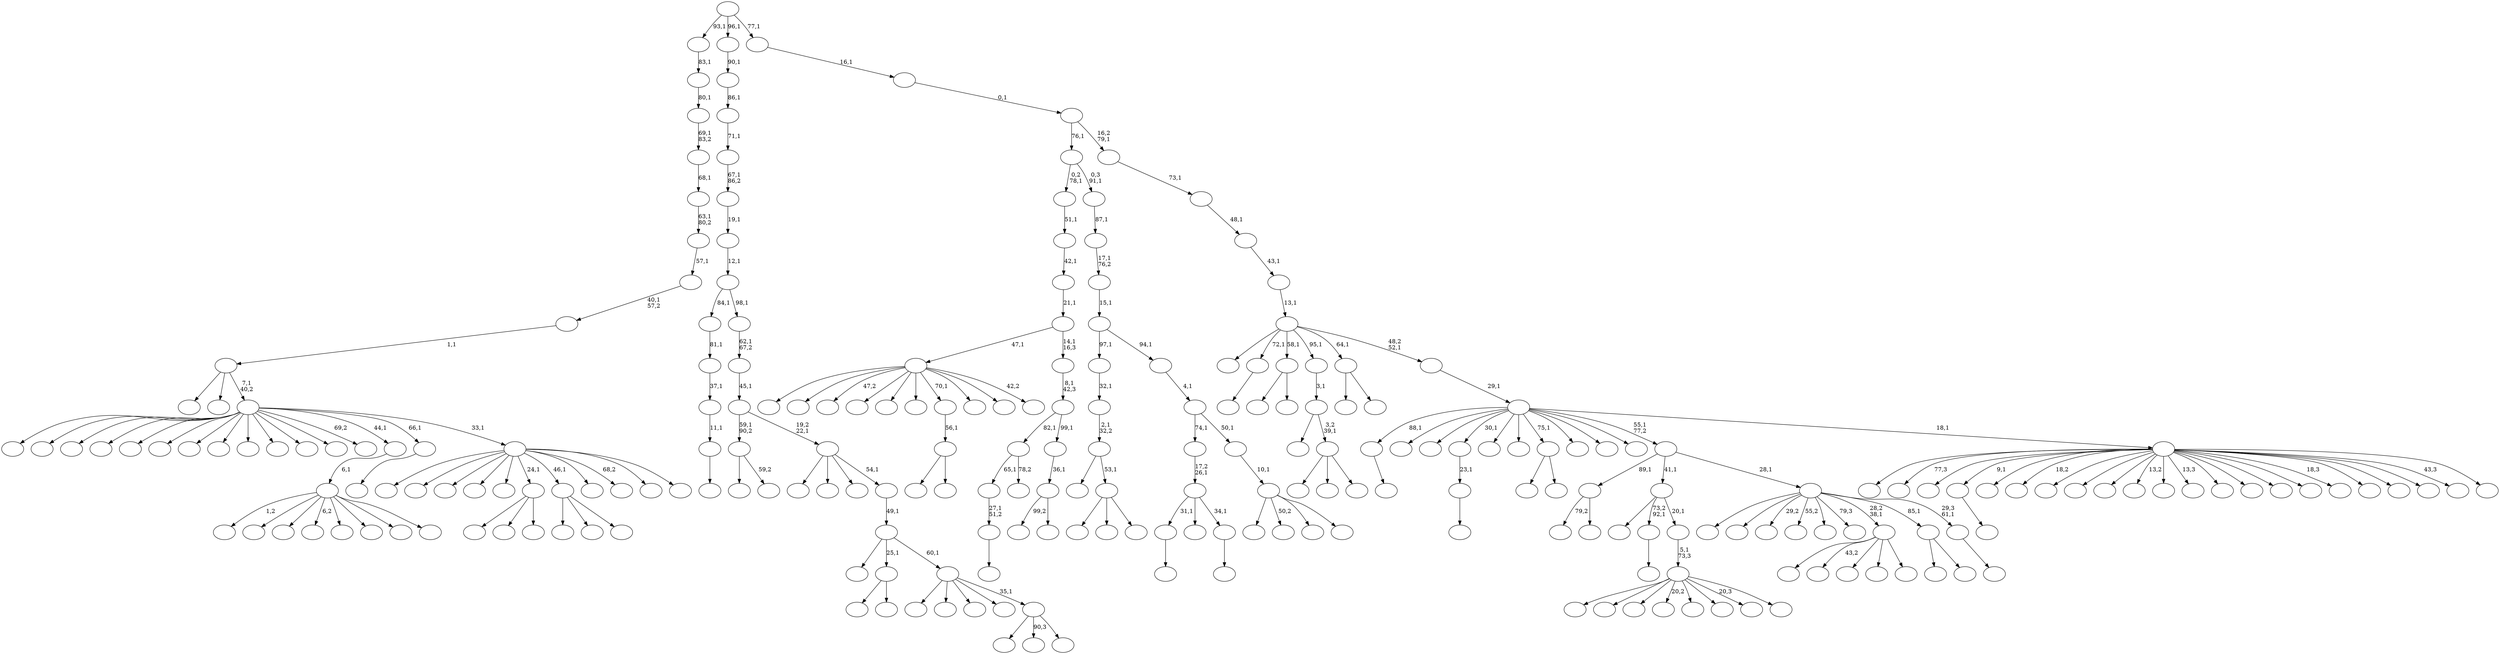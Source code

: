 digraph T {
	250 [label=""]
	249 [label=""]
	248 [label=""]
	247 [label=""]
	246 [label=""]
	245 [label=""]
	244 [label=""]
	243 [label=""]
	242 [label=""]
	241 [label=""]
	240 [label=""]
	239 [label=""]
	238 [label=""]
	237 [label=""]
	236 [label=""]
	235 [label=""]
	234 [label=""]
	233 [label=""]
	232 [label=""]
	231 [label=""]
	230 [label=""]
	229 [label=""]
	228 [label=""]
	227 [label=""]
	226 [label=""]
	225 [label=""]
	224 [label=""]
	223 [label=""]
	222 [label=""]
	221 [label=""]
	220 [label=""]
	219 [label=""]
	218 [label=""]
	217 [label=""]
	216 [label=""]
	215 [label=""]
	214 [label=""]
	213 [label=""]
	212 [label=""]
	211 [label=""]
	210 [label=""]
	209 [label=""]
	208 [label=""]
	207 [label=""]
	206 [label=""]
	205 [label=""]
	204 [label=""]
	203 [label=""]
	202 [label=""]
	201 [label=""]
	200 [label=""]
	199 [label=""]
	198 [label=""]
	197 [label=""]
	196 [label=""]
	195 [label=""]
	194 [label=""]
	193 [label=""]
	192 [label=""]
	191 [label=""]
	190 [label=""]
	189 [label=""]
	188 [label=""]
	187 [label=""]
	186 [label=""]
	185 [label=""]
	184 [label=""]
	183 [label=""]
	182 [label=""]
	181 [label=""]
	180 [label=""]
	179 [label=""]
	178 [label=""]
	177 [label=""]
	176 [label=""]
	175 [label=""]
	174 [label=""]
	173 [label=""]
	172 [label=""]
	171 [label=""]
	170 [label=""]
	169 [label=""]
	168 [label=""]
	167 [label=""]
	166 [label=""]
	165 [label=""]
	164 [label=""]
	163 [label=""]
	162 [label=""]
	161 [label=""]
	160 [label=""]
	159 [label=""]
	158 [label=""]
	157 [label=""]
	156 [label=""]
	155 [label=""]
	154 [label=""]
	153 [label=""]
	152 [label=""]
	151 [label=""]
	150 [label=""]
	149 [label=""]
	148 [label=""]
	147 [label=""]
	146 [label=""]
	145 [label=""]
	144 [label=""]
	143 [label=""]
	142 [label=""]
	141 [label=""]
	140 [label=""]
	139 [label=""]
	138 [label=""]
	137 [label=""]
	136 [label=""]
	135 [label=""]
	134 [label=""]
	133 [label=""]
	132 [label=""]
	131 [label=""]
	130 [label=""]
	129 [label=""]
	128 [label=""]
	127 [label=""]
	126 [label=""]
	125 [label=""]
	124 [label=""]
	123 [label=""]
	122 [label=""]
	121 [label=""]
	120 [label=""]
	119 [label=""]
	118 [label=""]
	117 [label=""]
	116 [label=""]
	115 [label=""]
	114 [label=""]
	113 [label=""]
	112 [label=""]
	111 [label=""]
	110 [label=""]
	109 [label=""]
	108 [label=""]
	107 [label=""]
	106 [label=""]
	105 [label=""]
	104 [label=""]
	103 [label=""]
	102 [label=""]
	101 [label=""]
	100 [label=""]
	99 [label=""]
	98 [label=""]
	97 [label=""]
	96 [label=""]
	95 [label=""]
	94 [label=""]
	93 [label=""]
	92 [label=""]
	91 [label=""]
	90 [label=""]
	89 [label=""]
	88 [label=""]
	87 [label=""]
	86 [label=""]
	85 [label=""]
	84 [label=""]
	83 [label=""]
	82 [label=""]
	81 [label=""]
	80 [label=""]
	79 [label=""]
	78 [label=""]
	77 [label=""]
	76 [label=""]
	75 [label=""]
	74 [label=""]
	73 [label=""]
	72 [label=""]
	71 [label=""]
	70 [label=""]
	69 [label=""]
	68 [label=""]
	67 [label=""]
	66 [label=""]
	65 [label=""]
	64 [label=""]
	63 [label=""]
	62 [label=""]
	61 [label=""]
	60 [label=""]
	59 [label=""]
	58 [label=""]
	57 [label=""]
	56 [label=""]
	55 [label=""]
	54 [label=""]
	53 [label=""]
	52 [label=""]
	51 [label=""]
	50 [label=""]
	49 [label=""]
	48 [label=""]
	47 [label=""]
	46 [label=""]
	45 [label=""]
	44 [label=""]
	43 [label=""]
	42 [label=""]
	41 [label=""]
	40 [label=""]
	39 [label=""]
	38 [label=""]
	37 [label=""]
	36 [label=""]
	35 [label=""]
	34 [label=""]
	33 [label=""]
	32 [label=""]
	31 [label=""]
	30 [label=""]
	29 [label=""]
	28 [label=""]
	27 [label=""]
	26 [label=""]
	25 [label=""]
	24 [label=""]
	23 [label=""]
	22 [label=""]
	21 [label=""]
	20 [label=""]
	19 [label=""]
	18 [label=""]
	17 [label=""]
	16 [label=""]
	15 [label=""]
	14 [label=""]
	13 [label=""]
	12 [label=""]
	11 [label=""]
	10 [label=""]
	9 [label=""]
	8 [label=""]
	7 [label=""]
	6 [label=""]
	5 [label=""]
	4 [label=""]
	3 [label=""]
	2 [label=""]
	1 [label=""]
	0 [label=""]
	236 -> 237 [label=""]
	219 -> 220 [label=""]
	209 -> 210 [label=""]
	202 -> 203 [label=""]
	195 -> 196 [label=""]
	194 -> 195 [label="27,1\n51,2"]
	181 -> 194 [label="65,1"]
	181 -> 182 [label="78,2"]
	167 -> 168 [label=""]
	166 -> 167 [label="23,1"]
	163 -> 222 [label=""]
	163 -> 164 [label=""]
	162 -> 163 [label="56,1"]
	139 -> 193 [label=""]
	139 -> 140 [label=""]
	135 -> 136 [label=""]
	128 -> 229 [label=""]
	128 -> 192 [label=""]
	128 -> 129 [label=""]
	127 -> 176 [label=""]
	127 -> 128 [label="3,2\n39,1"]
	126 -> 127 [label="3,1"]
	122 -> 183 [label=""]
	122 -> 123 [label=""]
	120 -> 121 [label=""]
	119 -> 209 [label="31,1"]
	119 -> 169 [label=""]
	119 -> 120 [label="34,1"]
	118 -> 119 [label="17,2\n26,1"]
	115 -> 241 [label=""]
	115 -> 230 [label="43,2"]
	115 -> 204 [label=""]
	115 -> 144 [label=""]
	115 -> 116 [label=""]
	108 -> 177 [label="79,2"]
	108 -> 109 [label=""]
	105 -> 200 [label=""]
	105 -> 106 [label=""]
	103 -> 159 [label=""]
	103 -> 143 [label=""]
	103 -> 104 [label=""]
	101 -> 152 [label=""]
	101 -> 102 [label="59,2"]
	98 -> 189 [label=""]
	98 -> 99 [label=""]
	96 -> 226 [label=""]
	96 -> 208 [label=""]
	96 -> 199 [label=""]
	96 -> 190 [label="20,2"]
	96 -> 179 [label=""]
	96 -> 154 [label=""]
	96 -> 107 [label="20,3"]
	96 -> 97 [label=""]
	95 -> 96 [label="5,1\n73,3"]
	94 -> 138 [label=""]
	94 -> 135 [label="73,2\n92,1"]
	94 -> 95 [label="20,1"]
	92 -> 247 [label=""]
	92 -> 246 [label=""]
	92 -> 233 [label="47,2"]
	92 -> 228 [label=""]
	92 -> 215 [label=""]
	92 -> 185 [label=""]
	92 -> 162 [label="70,1"]
	92 -> 156 [label=""]
	92 -> 117 [label=""]
	92 -> 93 [label="42,2"]
	90 -> 214 [label=""]
	90 -> 157 [label=""]
	90 -> 91 [label=""]
	86 -> 238 [label=""]
	86 -> 145 [label=""]
	86 -> 87 [label=""]
	85 -> 207 [label=""]
	85 -> 86 [label="53,1"]
	84 -> 85 [label="2,1\n32,2"]
	83 -> 84 [label="32,1"]
	81 -> 212 [label="99,2"]
	81 -> 82 [label=""]
	80 -> 81 [label="36,1"]
	79 -> 181 [label="82,1"]
	79 -> 80 [label="99,1"]
	78 -> 79 [label="8,1\n42,3"]
	77 -> 92 [label="47,1"]
	77 -> 78 [label="14,1\n16,3"]
	76 -> 77 [label="21,1"]
	75 -> 76 [label="42,1"]
	74 -> 75 [label="51,1"]
	67 -> 68 [label=""]
	66 -> 67 [label="11,1"]
	65 -> 66 [label="37,1"]
	64 -> 65 [label="81,1"]
	62 -> 188 [label=""]
	62 -> 63 [label=""]
	60 -> 173 [label=""]
	60 -> 134 [label="50,2"]
	60 -> 132 [label=""]
	60 -> 61 [label=""]
	59 -> 60 [label="10,1"]
	58 -> 118 [label="74,1"]
	58 -> 59 [label="50,1"]
	57 -> 58 [label="4,1"]
	56 -> 83 [label="97,1"]
	56 -> 57 [label="94,1"]
	55 -> 56 [label="15,1"]
	54 -> 55 [label="17,1\n76,2"]
	53 -> 54 [label="87,1"]
	52 -> 74 [label="0,2\n78,1"]
	52 -> 53 [label="0,3\n91,1"]
	50 -> 51 [label=""]
	49 -> 249 [label=""]
	49 -> 234 [label=""]
	49 -> 216 [label="29,2"]
	49 -> 201 [label="55,2"]
	49 -> 161 [label=""]
	49 -> 137 [label="79,3"]
	49 -> 115 [label="28,2\n38,1"]
	49 -> 105 [label="85,1"]
	49 -> 50 [label="29,3\n61,1"]
	48 -> 108 [label="89,1"]
	48 -> 94 [label="41,1"]
	48 -> 49 [label="28,1"]
	45 -> 240 [label="1,2"]
	45 -> 235 [label=""]
	45 -> 218 [label=""]
	45 -> 197 [label="6,2"]
	45 -> 170 [label=""]
	45 -> 165 [label=""]
	45 -> 72 [label=""]
	45 -> 46 [label=""]
	44 -> 45 [label="6,1"]
	42 -> 43 [label=""]
	39 -> 245 [label=""]
	39 -> 224 [label=""]
	39 -> 223 [label=""]
	39 -> 153 [label=""]
	39 -> 142 [label=""]
	39 -> 103 [label="24,1"]
	39 -> 90 [label="46,1"]
	39 -> 89 [label=""]
	39 -> 47 [label="68,2"]
	39 -> 41 [label=""]
	39 -> 40 [label=""]
	38 -> 242 [label=""]
	38 -> 239 [label=""]
	38 -> 205 [label=""]
	38 -> 191 [label=""]
	38 -> 184 [label=""]
	38 -> 180 [label=""]
	38 -> 172 [label=""]
	38 -> 150 [label=""]
	38 -> 149 [label=""]
	38 -> 146 [label=""]
	38 -> 141 [label=""]
	38 -> 112 [label=""]
	38 -> 88 [label="69,2"]
	38 -> 44 [label="44,1"]
	38 -> 42 [label="66,1"]
	38 -> 39 [label="33,1"]
	37 -> 174 [label=""]
	37 -> 147 [label=""]
	37 -> 38 [label="7,1\n40,2"]
	36 -> 37 [label="1,1"]
	35 -> 36 [label="40,1\n57,2"]
	34 -> 35 [label="57,1"]
	33 -> 34 [label="63,1\n80,2"]
	32 -> 33 [label="68,1"]
	31 -> 32 [label="69,1\n83,2"]
	30 -> 31 [label="80,1"]
	29 -> 30 [label="83,1"]
	27 -> 250 [label=""]
	27 -> 100 [label="90,3"]
	27 -> 28 [label=""]
	26 -> 175 [label=""]
	26 -> 155 [label=""]
	26 -> 124 [label=""]
	26 -> 70 [label=""]
	26 -> 27 [label="35,1"]
	25 -> 232 [label=""]
	25 -> 62 [label="25,1"]
	25 -> 26 [label="60,1"]
	24 -> 25 [label="49,1"]
	23 -> 130 [label=""]
	23 -> 73 [label=""]
	23 -> 71 [label=""]
	23 -> 24 [label="54,1"]
	22 -> 101 [label="59,1\n90,2"]
	22 -> 23 [label="19,2\n22,1"]
	21 -> 22 [label="45,1"]
	20 -> 21 [label="62,1\n67,2"]
	19 -> 64 [label="84,1"]
	19 -> 20 [label="98,1"]
	18 -> 19 [label="12,1"]
	17 -> 18 [label="19,1"]
	16 -> 17 [label="67,1\n86,2"]
	15 -> 16 [label="71,1"]
	14 -> 15 [label="86,1"]
	13 -> 14 [label="90,1"]
	11 -> 248 [label=""]
	11 -> 244 [label="77,3"]
	11 -> 243 [label=""]
	11 -> 236 [label="9,1"]
	11 -> 231 [label=""]
	11 -> 227 [label="18,2"]
	11 -> 225 [label=""]
	11 -> 221 [label=""]
	11 -> 217 [label=""]
	11 -> 206 [label="13,2"]
	11 -> 198 [label=""]
	11 -> 186 [label="13,3"]
	11 -> 178 [label=""]
	11 -> 171 [label=""]
	11 -> 160 [label=""]
	11 -> 158 [label=""]
	11 -> 151 [label="18,3"]
	11 -> 133 [label=""]
	11 -> 131 [label=""]
	11 -> 114 [label=""]
	11 -> 113 [label="43,3"]
	11 -> 12 [label=""]
	10 -> 219 [label="88,1"]
	10 -> 211 [label=""]
	10 -> 187 [label=""]
	10 -> 166 [label="30,1"]
	10 -> 148 [label=""]
	10 -> 125 [label=""]
	10 -> 122 [label="75,1"]
	10 -> 111 [label=""]
	10 -> 110 [label=""]
	10 -> 69 [label=""]
	10 -> 48 [label="55,1\n77,2"]
	10 -> 11 [label="18,1"]
	9 -> 10 [label="29,1"]
	8 -> 213 [label=""]
	8 -> 202 [label="72,1"]
	8 -> 139 [label="58,1"]
	8 -> 126 [label="95,1"]
	8 -> 98 [label="64,1"]
	8 -> 9 [label="48,2\n52,1"]
	7 -> 8 [label="13,1"]
	6 -> 7 [label="43,1"]
	5 -> 6 [label="48,1"]
	4 -> 5 [label="73,1"]
	3 -> 52 [label="76,1"]
	3 -> 4 [label="16,2\n79,1"]
	2 -> 3 [label="0,1"]
	1 -> 2 [label="16,1"]
	0 -> 29 [label="93,1"]
	0 -> 13 [label="96,1"]
	0 -> 1 [label="77,1"]
}
